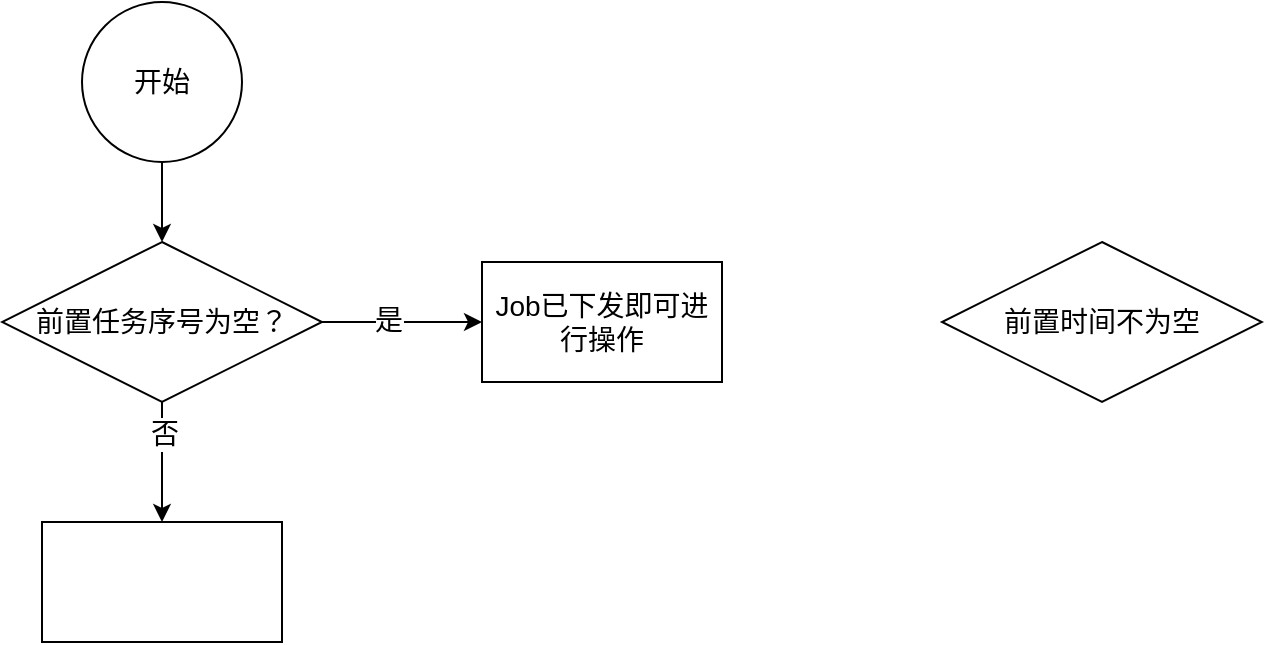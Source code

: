 <mxfile version="17.2.4" type="github">
  <diagram id="p19fc7wj0CotDCDh4VE_" name="Page-1">
    <mxGraphModel dx="946" dy="547" grid="1" gridSize="10" guides="1" tooltips="1" connect="1" arrows="1" fold="1" page="1" pageScale="1" pageWidth="827" pageHeight="1169" math="0" shadow="0">
      <root>
        <mxCell id="0" />
        <mxCell id="1" parent="0" />
        <mxCell id="-mmJZ38PbzbZfcEarwey-3" style="edgeStyle=orthogonalEdgeStyle;rounded=0;orthogonalLoop=1;jettySize=auto;html=1;exitX=0.5;exitY=1;exitDx=0;exitDy=0;entryX=0.5;entryY=0;entryDx=0;entryDy=0;fontSize=14;" edge="1" parent="1" source="-mmJZ38PbzbZfcEarwey-1" target="-mmJZ38PbzbZfcEarwey-2">
          <mxGeometry relative="1" as="geometry" />
        </mxCell>
        <mxCell id="-mmJZ38PbzbZfcEarwey-1" value="开始" style="ellipse;whiteSpace=wrap;html=1;aspect=fixed;fontSize=14;" vertex="1" parent="1">
          <mxGeometry x="200" y="80" width="80" height="80" as="geometry" />
        </mxCell>
        <mxCell id="-mmJZ38PbzbZfcEarwey-6" style="edgeStyle=orthogonalEdgeStyle;rounded=0;orthogonalLoop=1;jettySize=auto;html=1;exitX=1;exitY=0.5;exitDx=0;exitDy=0;fontSize=14;" edge="1" parent="1" source="-mmJZ38PbzbZfcEarwey-2" target="-mmJZ38PbzbZfcEarwey-5">
          <mxGeometry relative="1" as="geometry" />
        </mxCell>
        <mxCell id="-mmJZ38PbzbZfcEarwey-8" value="是" style="edgeLabel;html=1;align=center;verticalAlign=middle;resizable=0;points=[];fontSize=14;" vertex="1" connectable="0" parent="-mmJZ38PbzbZfcEarwey-6">
          <mxGeometry x="-0.175" y="1" relative="1" as="geometry">
            <mxPoint as="offset" />
          </mxGeometry>
        </mxCell>
        <mxCell id="-mmJZ38PbzbZfcEarwey-7" style="edgeStyle=orthogonalEdgeStyle;rounded=0;orthogonalLoop=1;jettySize=auto;html=1;exitX=0.5;exitY=1;exitDx=0;exitDy=0;entryX=0.5;entryY=0;entryDx=0;entryDy=0;fontSize=14;" edge="1" parent="1" source="-mmJZ38PbzbZfcEarwey-2" target="-mmJZ38PbzbZfcEarwey-4">
          <mxGeometry relative="1" as="geometry" />
        </mxCell>
        <mxCell id="-mmJZ38PbzbZfcEarwey-9" value="否" style="edgeLabel;html=1;align=center;verticalAlign=middle;resizable=0;points=[];fontSize=14;" vertex="1" connectable="0" parent="-mmJZ38PbzbZfcEarwey-7">
          <mxGeometry x="-0.467" y="1" relative="1" as="geometry">
            <mxPoint as="offset" />
          </mxGeometry>
        </mxCell>
        <mxCell id="-mmJZ38PbzbZfcEarwey-2" value="前置任务序号为空？" style="rhombus;whiteSpace=wrap;html=1;fontSize=14;" vertex="1" parent="1">
          <mxGeometry x="160" y="200" width="160" height="80" as="geometry" />
        </mxCell>
        <mxCell id="-mmJZ38PbzbZfcEarwey-4" value="" style="rounded=0;whiteSpace=wrap;html=1;fontSize=14;" vertex="1" parent="1">
          <mxGeometry x="180" y="340" width="120" height="60" as="geometry" />
        </mxCell>
        <mxCell id="-mmJZ38PbzbZfcEarwey-5" value="Job已下发即可进行操作" style="rounded=0;whiteSpace=wrap;html=1;fontSize=14;" vertex="1" parent="1">
          <mxGeometry x="400" y="210" width="120" height="60" as="geometry" />
        </mxCell>
        <mxCell id="-mmJZ38PbzbZfcEarwey-10" value="前置时间不为空" style="rhombus;whiteSpace=wrap;html=1;fontSize=14;" vertex="1" parent="1">
          <mxGeometry x="630" y="200" width="160" height="80" as="geometry" />
        </mxCell>
      </root>
    </mxGraphModel>
  </diagram>
</mxfile>

